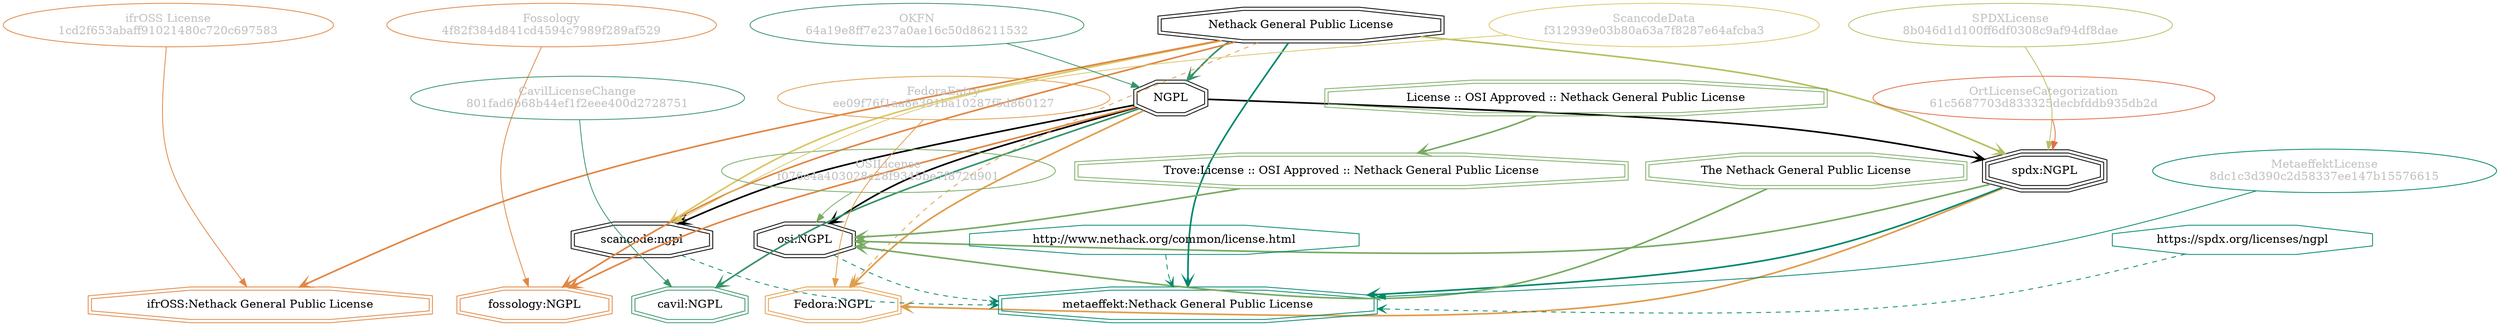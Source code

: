 strict digraph {
    node [shape=box];
    graph [splines=curved];
    3040 [label="SPDXLicense\n8b046d1d100ff6df0308c9af94df8dae"
         ,fontcolor=gray
         ,color="#b8bf62"
         ,fillcolor="beige;1"
         ,shape=ellipse];
    3041 [label="spdx:NGPL"
         ,shape=tripleoctagon];
    3042 [label=NGPL
         ,shape=doubleoctagon];
    3043 [label="Nethack General Public License"
         ,shape=doubleoctagon];
    5190 [label="OSILicense\nf076e4a403028c28f9345be7f872d901"
         ,fontcolor=gray
         ,color="#78ab63"
         ,fillcolor="beige;1"
         ,shape=ellipse];
    5191 [label="osi:NGPL"
         ,shape=doubleoctagon];
    5192 [label="The Nethack General Public License"
         ,color="#78ab63"
         ,shape=doubleoctagon];
    5193 [label="Trove:License :: OSI Approved :: Nethack General Public License"
         ,color="#78ab63"
         ,shape=doubleoctagon];
    5194 [label="License :: OSI Approved :: Nethack General Public License"
         ,color="#78ab63"
         ,shape=doubleoctagon];
    8181 [label="FedoraEntry\nee09f76f1aa8e391ba10287f5d860127"
         ,fontcolor=gray
         ,color="#e09d4b"
         ,fillcolor="beige;1"
         ,shape=ellipse];
    8182 [label="Fedora:NGPL"
         ,color="#e09d4b"
         ,shape=doubleoctagon];
    20589 [label="ScancodeData\nf312939e03b80a63a7f8287e64afcba3"
          ,fontcolor=gray
          ,color="#dac767"
          ,fillcolor="beige;1"
          ,shape=ellipse];
    20590 [label="scancode:ngpl"
          ,shape=doubleoctagon];
    26310 [label="Fossology\n4f82f384d841cd4594c7989f289af529"
          ,fontcolor=gray
          ,color="#e18745"
          ,fillcolor="beige;1"
          ,shape=ellipse];
    26311 [label="fossology:NGPL"
          ,color="#e18745"
          ,shape=doubleoctagon];
    28342 [label="OKFN\n64a19e8ff7e237a0ae16c50d86211532"
          ,fontcolor=gray
          ,color="#379469"
          ,fillcolor="beige;1"
          ,shape=ellipse];
    35092 [label="OrtLicenseCategorization\n61c5687703d833325decbfddb935db2d"
          ,fontcolor=gray
          ,color="#e06f45"
          ,fillcolor="beige;1"
          ,shape=ellipse];
    37246 [label="CavilLicenseChange\n801fad6b68b44ef1f2eee400d2728751"
          ,fontcolor=gray
          ,color="#379469"
          ,fillcolor="beige;1"
          ,shape=ellipse];
    37247 [label="cavil:NGPL"
          ,color="#379469"
          ,shape=doubleoctagon];
    45951 [label="MetaeffektLicense\n8dc1c3d390c2d58337ee147b15576615"
          ,fontcolor=gray
          ,color="#00876c"
          ,fillcolor="beige;1"
          ,shape=ellipse];
    45952 [label="metaeffekt:Nethack General Public License"
          ,color="#00876c"
          ,shape=doubleoctagon];
    45953 [label="http://www.nethack.org/common/license.html"
          ,color="#00876c"
          ,shape=octagon];
    45955 [label="https://spdx.org/licenses/ngpl"
          ,color="#00876c"
          ,shape=octagon];
    54798 [label="ifrOSS License\n1cd2f653abaff91021480c720c697583"
          ,fontcolor=gray
          ,color="#e18745"
          ,fillcolor="beige;1"
          ,shape=ellipse];
    54799 [label="ifrOSS:Nethack General Public License"
          ,color="#e18745"
          ,shape=doubleoctagon];
    3040 -> 3041 [weight=0.5
                 ,color="#b8bf62"];
    3041 -> 5191 [style=bold
                 ,arrowhead=vee
                 ,weight=0.7
                 ,color="#78ab63"];
    3041 -> 8182 [style=bold
                 ,arrowhead=vee
                 ,weight=0.7
                 ,color="#e09d4b"];
    3041 -> 45952 [style=bold
                  ,arrowhead=vee
                  ,weight=0.7
                  ,color="#00876c"];
    3042 -> 3041 [style=bold
                 ,arrowhead=vee
                 ,weight=0.7];
    3042 -> 5191 [style=bold
                 ,arrowhead=vee
                 ,weight=0.7];
    3042 -> 8182 [style=bold
                 ,arrowhead=vee
                 ,weight=0.7
                 ,color="#e09d4b"];
    3042 -> 8182 [style=bold
                 ,arrowhead=vee
                 ,weight=0.7
                 ,color="#e09d4b"];
    3042 -> 20590 [style=bold
                  ,arrowhead=vee
                  ,weight=0.7];
    3042 -> 26311 [style=bold
                  ,arrowhead=vee
                  ,weight=0.7
                  ,color="#e18745"];
    3042 -> 37247 [style=bold
                  ,arrowhead=vee
                  ,weight=0.7
                  ,color="#379469"];
    3042 -> 37247 [style=bold
                  ,arrowhead=vee
                  ,weight=0.7
                  ,color="#379469"];
    3043 -> 3041 [style=bold
                 ,arrowhead=vee
                 ,weight=0.7
                 ,color="#b8bf62"];
    3043 -> 3042 [style=bold
                 ,arrowhead=vee
                 ,weight=0.7
                 ,color="#379469"];
    3043 -> 8182 [style=dashed
                 ,arrowhead=vee
                 ,weight=0.5
                 ,color="#e09d4b"];
    3043 -> 20590 [style=bold
                  ,arrowhead=vee
                  ,weight=0.7
                  ,color="#dac767"];
    3043 -> 26311 [style=bold
                  ,arrowhead=vee
                  ,weight=0.7
                  ,color="#e18745"];
    3043 -> 45952 [style=bold
                  ,arrowhead=vee
                  ,weight=0.7
                  ,color="#00876c"];
    3043 -> 45952 [style=bold
                  ,arrowhead=vee
                  ,weight=0.7
                  ,color="#00876c"];
    3043 -> 54799 [style=bold
                  ,arrowhead=vee
                  ,weight=0.7
                  ,color="#e18745"];
    3043 -> 54799 [style=bold
                  ,arrowhead=vee
                  ,weight=0.7
                  ,color="#e18745"];
    5190 -> 5191 [weight=0.5
                 ,color="#78ab63"];
    5191 -> 45952 [style=dashed
                  ,arrowhead=vee
                  ,weight=0.5
                  ,color="#00876c"];
    5192 -> 5191 [style=bold
                 ,arrowhead=vee
                 ,weight=0.7
                 ,color="#78ab63"];
    5193 -> 5191 [style=bold
                 ,arrowhead=vee
                 ,weight=0.7
                 ,color="#78ab63"];
    5194 -> 5193 [style=bold
                 ,arrowhead=vee
                 ,weight=0.7
                 ,color="#78ab63"];
    8181 -> 8182 [weight=0.5
                 ,color="#e09d4b"];
    20589 -> 20590 [weight=0.5
                   ,color="#dac767"];
    20590 -> 45952 [style=dashed
                   ,arrowhead=vee
                   ,weight=0.5
                   ,color="#00876c"];
    26310 -> 26311 [weight=0.5
                   ,color="#e18745"];
    28342 -> 3042 [weight=0.5
                  ,color="#379469"];
    35092 -> 3041 [weight=0.5
                  ,color="#e06f45"];
    37246 -> 37247 [weight=0.5
                   ,color="#379469"];
    45951 -> 45952 [weight=0.5
                   ,color="#00876c"];
    45953 -> 45952 [style=dashed
                   ,arrowhead=vee
                   ,weight=0.5
                   ,color="#00876c"];
    45955 -> 45952 [style=dashed
                   ,arrowhead=vee
                   ,weight=0.5
                   ,color="#00876c"];
    54798 -> 54799 [weight=0.5
                   ,color="#e18745"];
}
